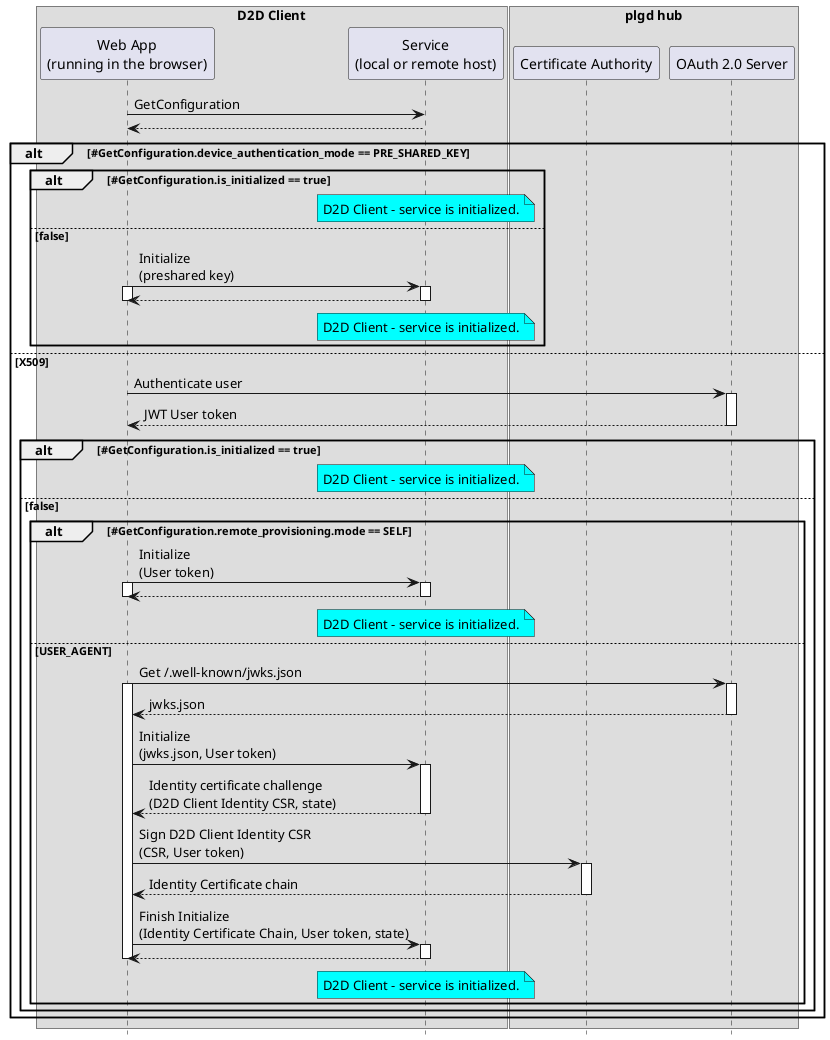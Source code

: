 @startuml Sequence
skinparam backgroundColor transparent
hide footbox

box "D2D Client"
participant S as "Web App\n(running in the browser)"
participant C as "Service\n(local or remote host)"
end box

box "plgd hub"
participant CA as "Certificate Authority"
participant OA as "OAuth 2.0 Server"
end box

S -> C: GetConfiguration
return
alt #GetConfiguration.device_authentication_mode == PRE_SHARED_KEY
  alt #GetConfiguration.is_initialized == true
      note over C #aqua
       D2D Client - service is initialized.
      end note
  else false
      S -> C ++: Initialize\n(preshared key) 
      activate S
      return
      note over C #aqua
      D2D Client - service is initialized.
      end note
      deactivate S
  end
else X509
    S -> OA ++: Authenticate user
    return JWT User token 
    alt #GetConfiguration.is_initialized == true
      note over C #aqua
      D2D Client - service is initialized.
      end note
    else false
        alt #GetConfiguration.remote_provisioning.mode == SELF
          S -> C ++: Initialize\n(User token)
          activate S
          return
          note over C #aqua
          D2D Client - service is initialized.
          end note
          deactivate S
        else USER_AGENT
          S -> OA ++: Get /.well-known/jwks.json
          activate S
          return jwks.json
          S -> C ++: Initialize\n(jwks.json, User token)
          return Identity certificate challenge\n(D2D Client Identity CSR, state)
          S-> CA ++: Sign D2D Client Identity CSR\n(CSR, User token)
          return Identity Certificate chain
          S -> C ++: Finish Initialize\n(Identity Certificate Chain, User token, state)
          return
          note over C #aqua
          D2D Client - service is initialized.
          end note
          deactivate S
        end
    end
end
@enduml